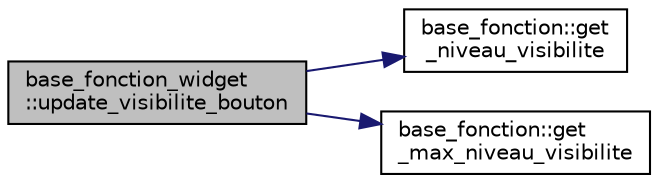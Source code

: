 digraph "base_fonction_widget::update_visibilite_bouton"
{
  edge [fontname="Helvetica",fontsize="10",labelfontname="Helvetica",labelfontsize="10"];
  node [fontname="Helvetica",fontsize="10",shape=record];
  rankdir="LR";
  Node256 [label="base_fonction_widget\l::update_visibilite_bouton",height=0.2,width=0.4,color="black", fillcolor="grey75", style="filled", fontcolor="black"];
  Node256 -> Node257 [color="midnightblue",fontsize="10",style="solid",fontname="Helvetica"];
  Node257 [label="base_fonction::get\l_niveau_visibilite",height=0.2,width=0.4,color="black", fillcolor="white", style="filled",URL="$classbase__fonction.html#aad1c92b3ed0b589ba58323132ab4aae7",tooltip="Accesseur du niveau de visibilité de la fonction. "];
  Node256 -> Node258 [color="midnightblue",fontsize="10",style="solid",fontname="Helvetica"];
  Node258 [label="base_fonction::get\l_max_niveau_visibilite",height=0.2,width=0.4,color="black", fillcolor="white", style="filled",URL="$classbase__fonction.html#a77377a91b67ba3559235beda6a86478e",tooltip="Accesseur du niveau maximum de visibilité de la fonction. "];
}
